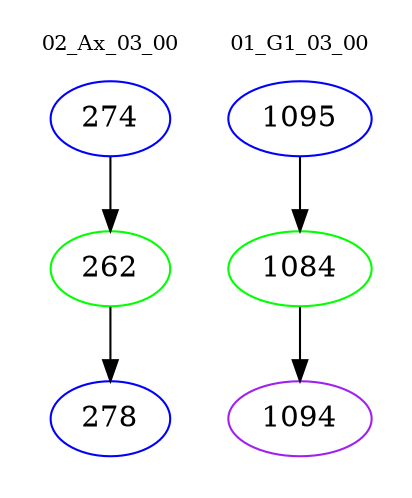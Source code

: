 digraph{
subgraph cluster_0 {
color = white
label = "02_Ax_03_00";
fontsize=10;
T0_274 [label="274", color="blue"]
T0_274 -> T0_262 [color="black"]
T0_262 [label="262", color="green"]
T0_262 -> T0_278 [color="black"]
T0_278 [label="278", color="blue"]
}
subgraph cluster_1 {
color = white
label = "01_G1_03_00";
fontsize=10;
T1_1095 [label="1095", color="blue"]
T1_1095 -> T1_1084 [color="black"]
T1_1084 [label="1084", color="green"]
T1_1084 -> T1_1094 [color="black"]
T1_1094 [label="1094", color="purple"]
}
}
